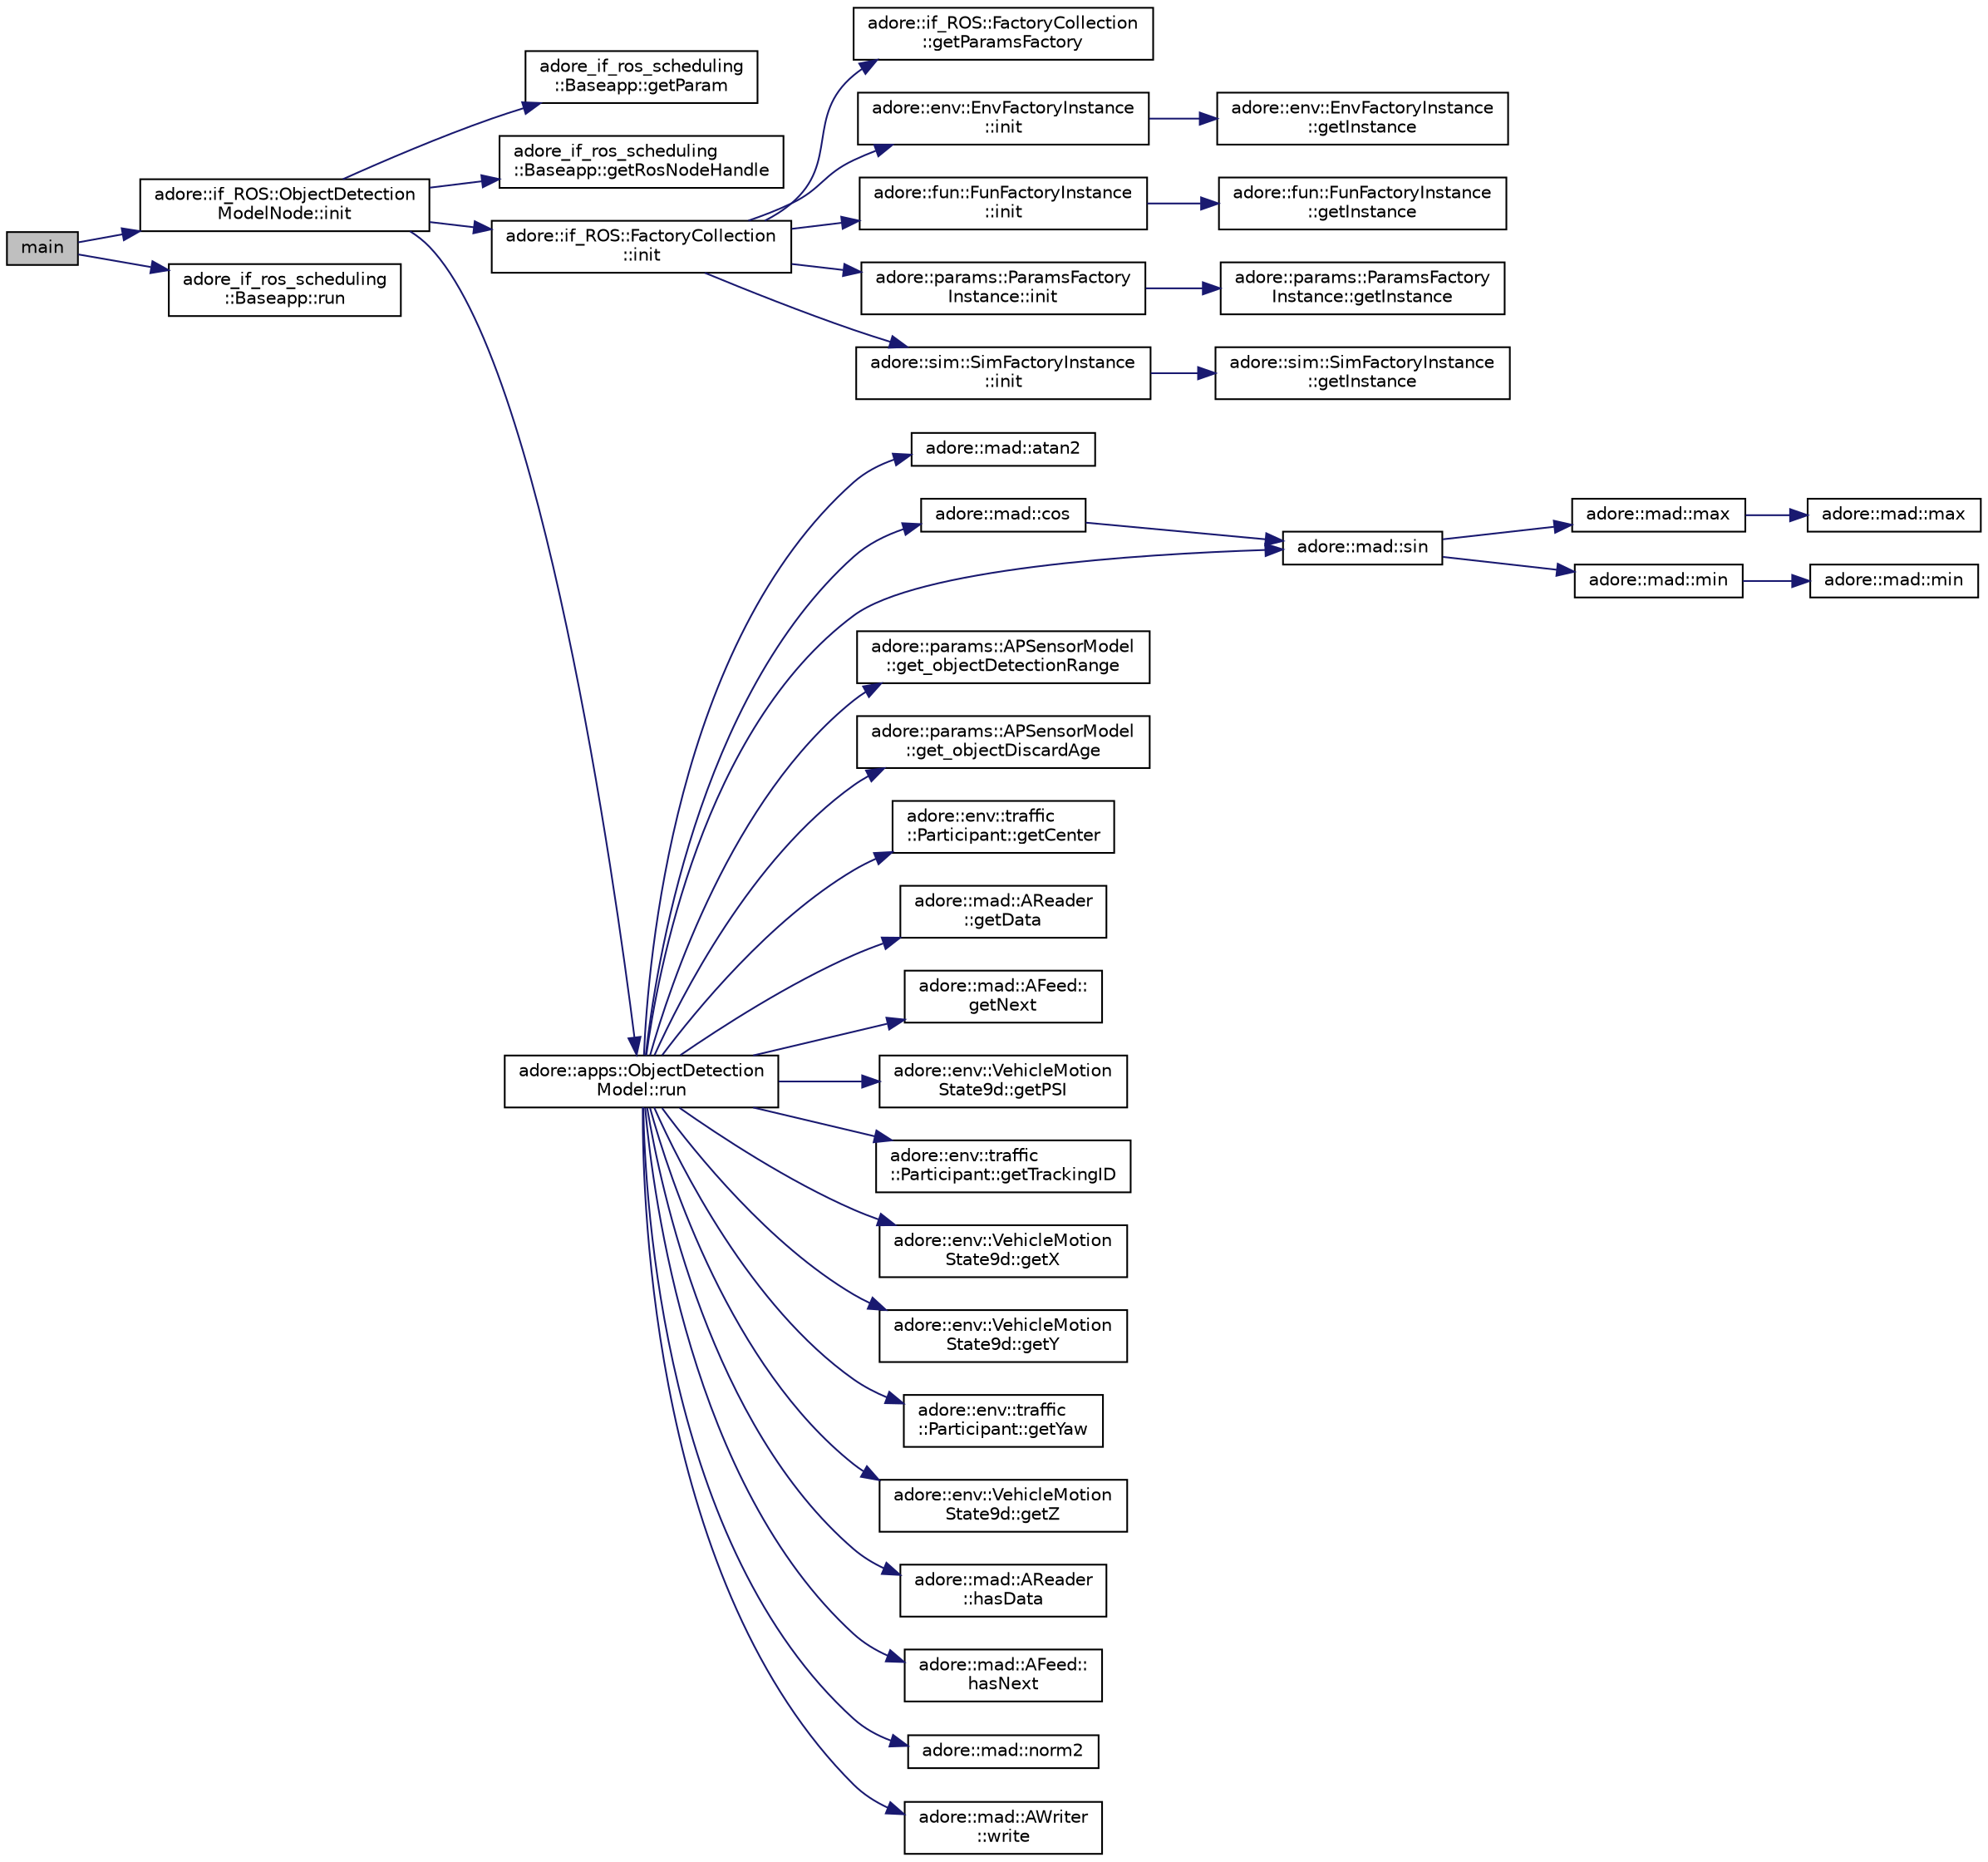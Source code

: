digraph "main"
{
 // LATEX_PDF_SIZE
  edge [fontname="Helvetica",fontsize="10",labelfontname="Helvetica",labelfontsize="10"];
  node [fontname="Helvetica",fontsize="10",shape=record];
  rankdir="LR";
  Node1 [label="main",height=0.2,width=0.4,color="black", fillcolor="grey75", style="filled", fontcolor="black",tooltip=" "];
  Node1 -> Node2 [color="midnightblue",fontsize="10",style="solid",fontname="Helvetica"];
  Node2 [label="adore::if_ROS::ObjectDetection\lModelNode::init",height=0.2,width=0.4,color="black", fillcolor="white", style="filled",URL="$classadore_1_1if__ROS_1_1ObjectDetectionModelNode.html#a39ae32803b33d5f7560be9df5df7d10c",tooltip=" "];
  Node2 -> Node3 [color="midnightblue",fontsize="10",style="solid",fontname="Helvetica"];
  Node3 [label="adore_if_ros_scheduling\l::Baseapp::getParam",height=0.2,width=0.4,color="black", fillcolor="white", style="filled",URL="$classadore__if__ros__scheduling_1_1Baseapp.html#a57040c153750243c7e47566530cd7bf5",tooltip=" "];
  Node2 -> Node4 [color="midnightblue",fontsize="10",style="solid",fontname="Helvetica"];
  Node4 [label="adore_if_ros_scheduling\l::Baseapp::getRosNodeHandle",height=0.2,width=0.4,color="black", fillcolor="white", style="filled",URL="$classadore__if__ros__scheduling_1_1Baseapp.html#a7792ee4aa6fd5c5c03d5f54b4c1f213a",tooltip=" "];
  Node2 -> Node5 [color="midnightblue",fontsize="10",style="solid",fontname="Helvetica"];
  Node5 [label="adore::if_ROS::FactoryCollection\l::init",height=0.2,width=0.4,color="black", fillcolor="white", style="filled",URL="$classadore_1_1if__ROS_1_1FactoryCollection.html#a07e53e57a417cf66c5d539a5e1bd590a",tooltip=" "];
  Node5 -> Node6 [color="midnightblue",fontsize="10",style="solid",fontname="Helvetica"];
  Node6 [label="adore::if_ROS::FactoryCollection\l::getParamsFactory",height=0.2,width=0.4,color="black", fillcolor="white", style="filled",URL="$classadore_1_1if__ROS_1_1FactoryCollection.html#ac102972d5592de7cdc76b059017628f9",tooltip=" "];
  Node5 -> Node7 [color="midnightblue",fontsize="10",style="solid",fontname="Helvetica"];
  Node7 [label="adore::env::EnvFactoryInstance\l::init",height=0.2,width=0.4,color="black", fillcolor="white", style="filled",URL="$classadore_1_1env_1_1EnvFactoryInstance.html#ab67767fc777387664b696bd78d2536ef",tooltip="Initialize private members of AllFactory."];
  Node7 -> Node8 [color="midnightblue",fontsize="10",style="solid",fontname="Helvetica"];
  Node8 [label="adore::env::EnvFactoryInstance\l::getInstance",height=0.2,width=0.4,color="black", fillcolor="white", style="filled",URL="$classadore_1_1env_1_1EnvFactoryInstance.html#a14835a4420fb827ba3809b94a96a7660",tooltip="Function to access singleton instance of the envFactory using magic static."];
  Node5 -> Node9 [color="midnightblue",fontsize="10",style="solid",fontname="Helvetica"];
  Node9 [label="adore::fun::FunFactoryInstance\l::init",height=0.2,width=0.4,color="black", fillcolor="white", style="filled",URL="$classadore_1_1fun_1_1FunFactoryInstance.html#a291c4c983548f85c633ae6409c7b5233",tooltip="Initialize private members of funFactory."];
  Node9 -> Node10 [color="midnightblue",fontsize="10",style="solid",fontname="Helvetica"];
  Node10 [label="adore::fun::FunFactoryInstance\l::getInstance",height=0.2,width=0.4,color="black", fillcolor="white", style="filled",URL="$classadore_1_1fun_1_1FunFactoryInstance.html#a0826e9a7ea3c70a3780115e6effbf746",tooltip="Function to access singleton instance of the funFactory using magic static."];
  Node5 -> Node11 [color="midnightblue",fontsize="10",style="solid",fontname="Helvetica"];
  Node11 [label="adore::params::ParamsFactory\lInstance::init",height=0.2,width=0.4,color="black", fillcolor="white", style="filled",URL="$classadore_1_1params_1_1ParamsFactoryInstance.html#ac6759c774ade5a97e47c056d1a136253",tooltip="Initialize private members of AllFactory."];
  Node11 -> Node12 [color="midnightblue",fontsize="10",style="solid",fontname="Helvetica"];
  Node12 [label="adore::params::ParamsFactory\lInstance::getInstance",height=0.2,width=0.4,color="black", fillcolor="white", style="filled",URL="$classadore_1_1params_1_1ParamsFactoryInstance.html#a59eae0e003d40b03f9db2d814ec2a3bf",tooltip="Function to access singleton instance of the AllFactory using magic static."];
  Node5 -> Node13 [color="midnightblue",fontsize="10",style="solid",fontname="Helvetica"];
  Node13 [label="adore::sim::SimFactoryInstance\l::init",height=0.2,width=0.4,color="black", fillcolor="white", style="filled",URL="$classadore_1_1sim_1_1SimFactoryInstance.html#ac891850728d65e5398216b2bb92f82f6",tooltip="Initialize private members of AllFactory."];
  Node13 -> Node14 [color="midnightblue",fontsize="10",style="solid",fontname="Helvetica"];
  Node14 [label="adore::sim::SimFactoryInstance\l::getInstance",height=0.2,width=0.4,color="black", fillcolor="white", style="filled",URL="$classadore_1_1sim_1_1SimFactoryInstance.html#a177ce78bb1c9675c9dd0370e5f31f749",tooltip="Function to access singleton instance of the AllFactory using magic static."];
  Node2 -> Node15 [color="midnightblue",fontsize="10",style="solid",fontname="Helvetica"];
  Node15 [label="adore::apps::ObjectDetection\lModel::run",height=0.2,width=0.4,color="black", fillcolor="white", style="filled",URL="$classadore_1_1apps_1_1ObjectDetectionModel.html#a5f8c0581e1883754fa0a498e7e8b4280",tooltip="publish updates on the detection of traffic participants"];
  Node15 -> Node16 [color="midnightblue",fontsize="10",style="solid",fontname="Helvetica"];
  Node16 [label="adore::mad::atan2",height=0.2,width=0.4,color="black", fillcolor="white", style="filled",URL="$namespaceadore_1_1mad.html#a37d645f2d2b0aa8f1c7015ba4e502617",tooltip=" "];
  Node15 -> Node17 [color="midnightblue",fontsize="10",style="solid",fontname="Helvetica"];
  Node17 [label="adore::mad::cos",height=0.2,width=0.4,color="black", fillcolor="white", style="filled",URL="$namespaceadore_1_1mad.html#a70b9fe3efbb34c0f9621147e3456bfa8",tooltip=" "];
  Node17 -> Node18 [color="midnightblue",fontsize="10",style="solid",fontname="Helvetica"];
  Node18 [label="adore::mad::sin",height=0.2,width=0.4,color="black", fillcolor="white", style="filled",URL="$namespaceadore_1_1mad.html#acec540f9bf9b6eb0e027d332d3fe5577",tooltip=" "];
  Node18 -> Node19 [color="midnightblue",fontsize="10",style="solid",fontname="Helvetica"];
  Node19 [label="adore::mad::max",height=0.2,width=0.4,color="black", fillcolor="white", style="filled",URL="$namespaceadore_1_1mad.html#adea062854ef0b105a3fdca8cf2aca945",tooltip=" "];
  Node19 -> Node20 [color="midnightblue",fontsize="10",style="solid",fontname="Helvetica"];
  Node20 [label="adore::mad::max",height=0.2,width=0.4,color="black", fillcolor="white", style="filled",URL="$namespaceadore_1_1mad.html#a618a8842fed7b9375957b1e393c58492",tooltip=" "];
  Node18 -> Node21 [color="midnightblue",fontsize="10",style="solid",fontname="Helvetica"];
  Node21 [label="adore::mad::min",height=0.2,width=0.4,color="black", fillcolor="white", style="filled",URL="$namespaceadore_1_1mad.html#ab58ecb752f9bbfe27832e0a2c0e22c2b",tooltip=" "];
  Node21 -> Node22 [color="midnightblue",fontsize="10",style="solid",fontname="Helvetica"];
  Node22 [label="adore::mad::min",height=0.2,width=0.4,color="black", fillcolor="white", style="filled",URL="$namespaceadore_1_1mad.html#ac61b79c007d1859f93a10c04272095a1",tooltip=" "];
  Node15 -> Node23 [color="midnightblue",fontsize="10",style="solid",fontname="Helvetica"];
  Node23 [label="adore::params::APSensorModel\l::get_objectDetectionRange",height=0.2,width=0.4,color="black", fillcolor="white", style="filled",URL="$classadore_1_1params_1_1APSensorModel.html#a8d6ecb718ee41fbd902c9ca9286575f4",tooltip="maximum sensor range for object detection in a generalized sensor setting"];
  Node15 -> Node24 [color="midnightblue",fontsize="10",style="solid",fontname="Helvetica"];
  Node24 [label="adore::params::APSensorModel\l::get_objectDiscardAge",height=0.2,width=0.4,color="black", fillcolor="white", style="filled",URL="$classadore_1_1params_1_1APSensorModel.html#aab7c7cc937ae8164dacc159f210b1d99",tooltip="time after which object detections are discarded"];
  Node15 -> Node25 [color="midnightblue",fontsize="10",style="solid",fontname="Helvetica"];
  Node25 [label="adore::env::traffic\l::Participant::getCenter",height=0.2,width=0.4,color="black", fillcolor="white", style="filled",URL="$structadore_1_1env_1_1traffic_1_1Participant.html#a526bf66d7f2d70c5efe0be4cc9b6997a",tooltip=" "];
  Node15 -> Node26 [color="midnightblue",fontsize="10",style="solid",fontname="Helvetica"];
  Node26 [label="adore::mad::AReader\l::getData",height=0.2,width=0.4,color="black", fillcolor="white", style="filled",URL="$classadore_1_1mad_1_1AReader.html#a46ab7520d828d1a574365eaf8b483e29",tooltip=" "];
  Node15 -> Node27 [color="midnightblue",fontsize="10",style="solid",fontname="Helvetica"];
  Node27 [label="adore::mad::AFeed::\lgetNext",height=0.2,width=0.4,color="black", fillcolor="white", style="filled",URL="$classadore_1_1mad_1_1AFeed.html#a07f96a9edf1ca4a1a9b0c84aa2631bd0",tooltip=" "];
  Node15 -> Node28 [color="midnightblue",fontsize="10",style="solid",fontname="Helvetica"];
  Node28 [label="adore::env::VehicleMotion\lState9d::getPSI",height=0.2,width=0.4,color="black", fillcolor="white", style="filled",URL="$structadore_1_1env_1_1VehicleMotionState9d.html#a65ca6ea033cf05674de50b8996a586a3",tooltip="Get the heading."];
  Node15 -> Node29 [color="midnightblue",fontsize="10",style="solid",fontname="Helvetica"];
  Node29 [label="adore::env::traffic\l::Participant::getTrackingID",height=0.2,width=0.4,color="black", fillcolor="white", style="filled",URL="$structadore_1_1env_1_1traffic_1_1Participant.html#a08e1456e90521918c25d894f8b59f4fb",tooltip=" "];
  Node15 -> Node30 [color="midnightblue",fontsize="10",style="solid",fontname="Helvetica"];
  Node30 [label="adore::env::VehicleMotion\lState9d::getX",height=0.2,width=0.4,color="black", fillcolor="white", style="filled",URL="$structadore_1_1env_1_1VehicleMotionState9d.html#a16d6d61f5dfa1028ca97d8f1a8b6e8cf",tooltip="Get the x-coordinate."];
  Node15 -> Node31 [color="midnightblue",fontsize="10",style="solid",fontname="Helvetica"];
  Node31 [label="adore::env::VehicleMotion\lState9d::getY",height=0.2,width=0.4,color="black", fillcolor="white", style="filled",URL="$structadore_1_1env_1_1VehicleMotionState9d.html#a51e8eed0ef10d909592edcb933c1b802",tooltip="Get the y-coordinate."];
  Node15 -> Node32 [color="midnightblue",fontsize="10",style="solid",fontname="Helvetica"];
  Node32 [label="adore::env::traffic\l::Participant::getYaw",height=0.2,width=0.4,color="black", fillcolor="white", style="filled",URL="$structadore_1_1env_1_1traffic_1_1Participant.html#a60e89a49e3a68a39d3301b0163c86330",tooltip=" "];
  Node15 -> Node33 [color="midnightblue",fontsize="10",style="solid",fontname="Helvetica"];
  Node33 [label="adore::env::VehicleMotion\lState9d::getZ",height=0.2,width=0.4,color="black", fillcolor="white", style="filled",URL="$structadore_1_1env_1_1VehicleMotionState9d.html#aaae8ed387d8baab7fe0f14379b2bf5d2",tooltip="Get the z-coordinate."];
  Node15 -> Node34 [color="midnightblue",fontsize="10",style="solid",fontname="Helvetica"];
  Node34 [label="adore::mad::AReader\l::hasData",height=0.2,width=0.4,color="black", fillcolor="white", style="filled",URL="$classadore_1_1mad_1_1AReader.html#a79b8efec6ede53587ff114ae00ca8419",tooltip=" "];
  Node15 -> Node35 [color="midnightblue",fontsize="10",style="solid",fontname="Helvetica"];
  Node35 [label="adore::mad::AFeed::\lhasNext",height=0.2,width=0.4,color="black", fillcolor="white", style="filled",URL="$classadore_1_1mad_1_1AFeed.html#a2a96e59a3364f8fadb08624e38f7c40b",tooltip=" "];
  Node15 -> Node36 [color="midnightblue",fontsize="10",style="solid",fontname="Helvetica"];
  Node36 [label="adore::mad::norm2",height=0.2,width=0.4,color="black", fillcolor="white", style="filled",URL="$namespaceadore_1_1mad.html#a5e1141cd62ed28d53c01633bd77627df",tooltip=" "];
  Node15 -> Node18 [color="midnightblue",fontsize="10",style="solid",fontname="Helvetica"];
  Node15 -> Node37 [color="midnightblue",fontsize="10",style="solid",fontname="Helvetica"];
  Node37 [label="adore::mad::AWriter\l::write",height=0.2,width=0.4,color="black", fillcolor="white", style="filled",URL="$classadore_1_1mad_1_1AWriter.html#a1c22b1ccbd19c5f02f832831ca757f3b",tooltip=" "];
  Node1 -> Node38 [color="midnightblue",fontsize="10",style="solid",fontname="Helvetica"];
  Node38 [label="adore_if_ros_scheduling\l::Baseapp::run",height=0.2,width=0.4,color="black", fillcolor="white", style="filled",URL="$classadore__if__ros__scheduling_1_1Baseapp.html#a201b2569600031e20ac44db3876d6298",tooltip=" "];
}

